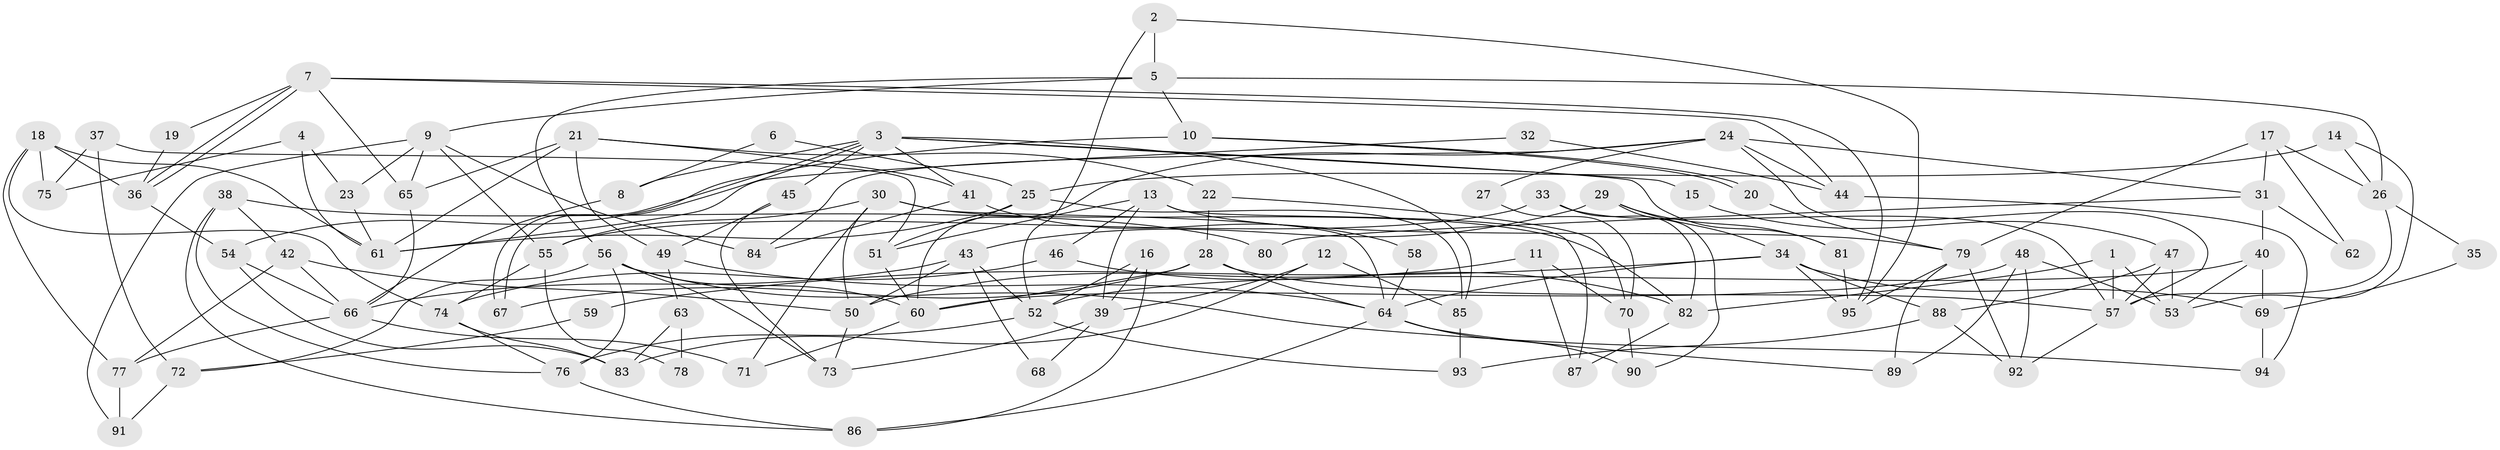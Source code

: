 // Generated by graph-tools (version 1.1) at 2025/26/03/09/25 03:26:13]
// undirected, 95 vertices, 190 edges
graph export_dot {
graph [start="1"]
  node [color=gray90,style=filled];
  1;
  2;
  3;
  4;
  5;
  6;
  7;
  8;
  9;
  10;
  11;
  12;
  13;
  14;
  15;
  16;
  17;
  18;
  19;
  20;
  21;
  22;
  23;
  24;
  25;
  26;
  27;
  28;
  29;
  30;
  31;
  32;
  33;
  34;
  35;
  36;
  37;
  38;
  39;
  40;
  41;
  42;
  43;
  44;
  45;
  46;
  47;
  48;
  49;
  50;
  51;
  52;
  53;
  54;
  55;
  56;
  57;
  58;
  59;
  60;
  61;
  62;
  63;
  64;
  65;
  66;
  67;
  68;
  69;
  70;
  71;
  72;
  73;
  74;
  75;
  76;
  77;
  78;
  79;
  80;
  81;
  82;
  83;
  84;
  85;
  86;
  87;
  88;
  89;
  90;
  91;
  92;
  93;
  94;
  95;
  1 -- 53;
  1 -- 82;
  1 -- 57;
  2 -- 52;
  2 -- 95;
  2 -- 5;
  3 -- 41;
  3 -- 67;
  3 -- 67;
  3 -- 8;
  3 -- 15;
  3 -- 45;
  3 -- 81;
  3 -- 85;
  4 -- 23;
  4 -- 61;
  4 -- 75;
  5 -- 10;
  5 -- 9;
  5 -- 26;
  5 -- 56;
  6 -- 25;
  6 -- 8;
  7 -- 36;
  7 -- 36;
  7 -- 95;
  7 -- 19;
  7 -- 44;
  7 -- 65;
  8 -- 66;
  9 -- 65;
  9 -- 23;
  9 -- 55;
  9 -- 84;
  9 -- 91;
  10 -- 54;
  10 -- 20;
  10 -- 20;
  11 -- 87;
  11 -- 50;
  11 -- 70;
  12 -- 85;
  12 -- 83;
  12 -- 39;
  13 -- 39;
  13 -- 79;
  13 -- 46;
  13 -- 51;
  13 -- 87;
  14 -- 25;
  14 -- 26;
  14 -- 53;
  15 -- 47;
  16 -- 52;
  16 -- 86;
  16 -- 39;
  17 -- 26;
  17 -- 79;
  17 -- 31;
  17 -- 62;
  18 -- 77;
  18 -- 61;
  18 -- 36;
  18 -- 74;
  18 -- 75;
  19 -- 36;
  20 -- 79;
  21 -- 22;
  21 -- 49;
  21 -- 41;
  21 -- 61;
  21 -- 65;
  22 -- 70;
  22 -- 28;
  23 -- 61;
  24 -- 44;
  24 -- 57;
  24 -- 27;
  24 -- 31;
  24 -- 60;
  24 -- 84;
  25 -- 51;
  25 -- 85;
  25 -- 61;
  26 -- 57;
  26 -- 35;
  27 -- 70;
  28 -- 64;
  28 -- 57;
  28 -- 60;
  28 -- 67;
  29 -- 43;
  29 -- 81;
  29 -- 34;
  29 -- 90;
  30 -- 55;
  30 -- 71;
  30 -- 50;
  30 -- 64;
  30 -- 82;
  31 -- 40;
  31 -- 62;
  31 -- 80;
  32 -- 61;
  32 -- 44;
  33 -- 57;
  33 -- 55;
  33 -- 82;
  34 -- 64;
  34 -- 59;
  34 -- 69;
  34 -- 88;
  34 -- 95;
  35 -- 69;
  36 -- 54;
  37 -- 75;
  37 -- 51;
  37 -- 72;
  38 -- 76;
  38 -- 42;
  38 -- 80;
  38 -- 86;
  39 -- 68;
  39 -- 73;
  40 -- 52;
  40 -- 53;
  40 -- 69;
  41 -- 84;
  41 -- 58;
  42 -- 50;
  42 -- 77;
  42 -- 66;
  43 -- 66;
  43 -- 50;
  43 -- 52;
  43 -- 68;
  44 -- 94;
  45 -- 73;
  45 -- 49;
  46 -- 82;
  46 -- 74;
  47 -- 53;
  47 -- 57;
  47 -- 88;
  48 -- 53;
  48 -- 60;
  48 -- 89;
  48 -- 92;
  49 -- 64;
  49 -- 63;
  50 -- 73;
  51 -- 60;
  52 -- 76;
  52 -- 93;
  54 -- 66;
  54 -- 83;
  55 -- 74;
  55 -- 78;
  56 -- 60;
  56 -- 72;
  56 -- 73;
  56 -- 76;
  56 -- 94;
  57 -- 92;
  58 -- 64;
  59 -- 72;
  60 -- 71;
  63 -- 83;
  63 -- 78;
  64 -- 86;
  64 -- 89;
  64 -- 90;
  65 -- 66;
  66 -- 71;
  66 -- 77;
  69 -- 94;
  70 -- 90;
  72 -- 91;
  74 -- 76;
  74 -- 83;
  76 -- 86;
  77 -- 91;
  79 -- 92;
  79 -- 89;
  79 -- 95;
  81 -- 95;
  82 -- 87;
  85 -- 93;
  88 -- 92;
  88 -- 93;
}
